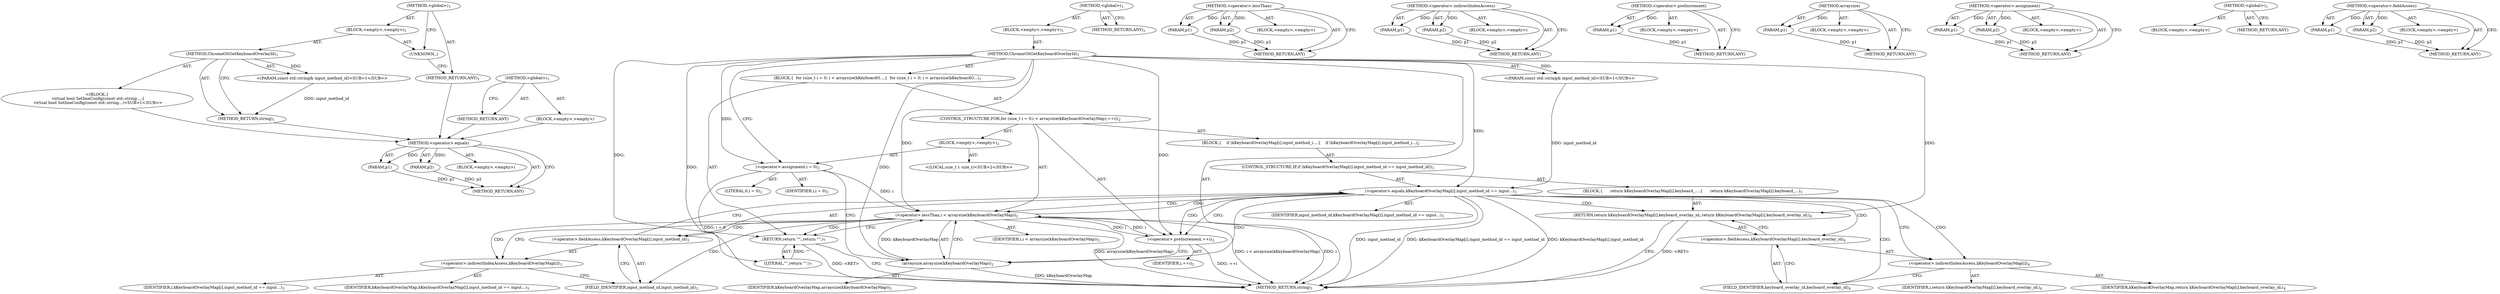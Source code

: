 digraph "&lt;global&gt;" {
vulnerable_84 [label=<(METHOD,&lt;operator&gt;.equals)>];
vulnerable_85 [label=<(PARAM,p1)>];
vulnerable_86 [label=<(PARAM,p2)>];
vulnerable_87 [label=<(BLOCK,&lt;empty&gt;,&lt;empty&gt;)>];
vulnerable_88 [label=<(METHOD_RETURN,ANY)>];
vulnerable_6 [label=<(METHOD,&lt;global&gt;)<SUB>1</SUB>>];
vulnerable_7 [label=<(BLOCK,&lt;empty&gt;,&lt;empty&gt;)<SUB>1</SUB>>];
vulnerable_8 [label=<(METHOD,ChromeOSGetKeyboardOverlayId)<SUB>1</SUB>>];
vulnerable_9 [label="<(PARAM,const std::string&amp; input_method_id)<SUB>1</SUB>>"];
vulnerable_10 [label=<(BLOCK,{
  for (size_t i = 0; i &lt; arraysize(kKeyboardO...,{
  for (size_t i = 0; i &lt; arraysize(kKeyboardO...)<SUB>1</SUB>>];
vulnerable_11 [label=<(CONTROL_STRUCTURE,FOR,for (size_t i = 0;i &lt; arraysize(kKeyboardOverlayMap);++i))<SUB>2</SUB>>];
vulnerable_12 [label=<(BLOCK,&lt;empty&gt;,&lt;empty&gt;)<SUB>2</SUB>>];
vulnerable_13 [label="<(LOCAL,size_t i: size_t)<SUB>2</SUB>>"];
vulnerable_14 [label=<(&lt;operator&gt;.assignment,i = 0)<SUB>2</SUB>>];
vulnerable_15 [label=<(IDENTIFIER,i,i = 0)<SUB>2</SUB>>];
vulnerable_16 [label=<(LITERAL,0,i = 0)<SUB>2</SUB>>];
vulnerable_17 [label=<(&lt;operator&gt;.lessThan,i &lt; arraysize(kKeyboardOverlayMap))<SUB>2</SUB>>];
vulnerable_18 [label=<(IDENTIFIER,i,i &lt; arraysize(kKeyboardOverlayMap))<SUB>2</SUB>>];
vulnerable_19 [label=<(arraysize,arraysize(kKeyboardOverlayMap))<SUB>2</SUB>>];
vulnerable_20 [label=<(IDENTIFIER,kKeyboardOverlayMap,arraysize(kKeyboardOverlayMap))<SUB>2</SUB>>];
vulnerable_21 [label=<(&lt;operator&gt;.preIncrement,++i)<SUB>2</SUB>>];
vulnerable_22 [label=<(IDENTIFIER,i,++i)<SUB>2</SUB>>];
vulnerable_23 [label=<(BLOCK,{
    if (kKeyboardOverlayMap[i].input_method_i...,{
    if (kKeyboardOverlayMap[i].input_method_i...)<SUB>2</SUB>>];
vulnerable_24 [label=<(CONTROL_STRUCTURE,IF,if (kKeyboardOverlayMap[i].input_method_id == input_method_id))<SUB>3</SUB>>];
vulnerable_25 [label=<(&lt;operator&gt;.equals,kKeyboardOverlayMap[i].input_method_id == input...)<SUB>3</SUB>>];
vulnerable_26 [label=<(&lt;operator&gt;.fieldAccess,kKeyboardOverlayMap[i].input_method_id)<SUB>3</SUB>>];
vulnerable_27 [label=<(&lt;operator&gt;.indirectIndexAccess,kKeyboardOverlayMap[i])<SUB>3</SUB>>];
vulnerable_28 [label=<(IDENTIFIER,kKeyboardOverlayMap,kKeyboardOverlayMap[i].input_method_id == input...)<SUB>3</SUB>>];
vulnerable_29 [label=<(IDENTIFIER,i,kKeyboardOverlayMap[i].input_method_id == input...)<SUB>3</SUB>>];
vulnerable_30 [label=<(FIELD_IDENTIFIER,input_method_id,input_method_id)<SUB>3</SUB>>];
vulnerable_31 [label=<(IDENTIFIER,input_method_id,kKeyboardOverlayMap[i].input_method_id == input...)<SUB>3</SUB>>];
vulnerable_32 [label=<(BLOCK,{
      return kKeyboardOverlayMap[i].keyboard_...,{
      return kKeyboardOverlayMap[i].keyboard_...)<SUB>3</SUB>>];
vulnerable_33 [label=<(RETURN,return kKeyboardOverlayMap[i].keyboard_overlay_id;,return kKeyboardOverlayMap[i].keyboard_overlay_id;)<SUB>4</SUB>>];
vulnerable_34 [label=<(&lt;operator&gt;.fieldAccess,kKeyboardOverlayMap[i].keyboard_overlay_id)<SUB>4</SUB>>];
vulnerable_35 [label=<(&lt;operator&gt;.indirectIndexAccess,kKeyboardOverlayMap[i])<SUB>4</SUB>>];
vulnerable_36 [label=<(IDENTIFIER,kKeyboardOverlayMap,return kKeyboardOverlayMap[i].keyboard_overlay_id;)<SUB>4</SUB>>];
vulnerable_37 [label=<(IDENTIFIER,i,return kKeyboardOverlayMap[i].keyboard_overlay_id;)<SUB>4</SUB>>];
vulnerable_38 [label=<(FIELD_IDENTIFIER,keyboard_overlay_id,keyboard_overlay_id)<SUB>4</SUB>>];
vulnerable_39 [label=<(RETURN,return &quot;&quot;;,return &quot;&quot;;)<SUB>7</SUB>>];
vulnerable_40 [label=<(LITERAL,&quot;&quot;,return &quot;&quot;;)<SUB>7</SUB>>];
vulnerable_41 [label=<(METHOD_RETURN,string)<SUB>1</SUB>>];
vulnerable_43 [label=<(METHOD_RETURN,ANY)<SUB>1</SUB>>];
vulnerable_71 [label=<(METHOD,&lt;operator&gt;.lessThan)>];
vulnerable_72 [label=<(PARAM,p1)>];
vulnerable_73 [label=<(PARAM,p2)>];
vulnerable_74 [label=<(BLOCK,&lt;empty&gt;,&lt;empty&gt;)>];
vulnerable_75 [label=<(METHOD_RETURN,ANY)>];
vulnerable_94 [label=<(METHOD,&lt;operator&gt;.indirectIndexAccess)>];
vulnerable_95 [label=<(PARAM,p1)>];
vulnerable_96 [label=<(PARAM,p2)>];
vulnerable_97 [label=<(BLOCK,&lt;empty&gt;,&lt;empty&gt;)>];
vulnerable_98 [label=<(METHOD_RETURN,ANY)>];
vulnerable_80 [label=<(METHOD,&lt;operator&gt;.preIncrement)>];
vulnerable_81 [label=<(PARAM,p1)>];
vulnerable_82 [label=<(BLOCK,&lt;empty&gt;,&lt;empty&gt;)>];
vulnerable_83 [label=<(METHOD_RETURN,ANY)>];
vulnerable_76 [label=<(METHOD,arraysize)>];
vulnerable_77 [label=<(PARAM,p1)>];
vulnerable_78 [label=<(BLOCK,&lt;empty&gt;,&lt;empty&gt;)>];
vulnerable_79 [label=<(METHOD_RETURN,ANY)>];
vulnerable_66 [label=<(METHOD,&lt;operator&gt;.assignment)>];
vulnerable_67 [label=<(PARAM,p1)>];
vulnerable_68 [label=<(PARAM,p2)>];
vulnerable_69 [label=<(BLOCK,&lt;empty&gt;,&lt;empty&gt;)>];
vulnerable_70 [label=<(METHOD_RETURN,ANY)>];
vulnerable_60 [label=<(METHOD,&lt;global&gt;)<SUB>1</SUB>>];
vulnerable_61 [label=<(BLOCK,&lt;empty&gt;,&lt;empty&gt;)>];
vulnerable_62 [label=<(METHOD_RETURN,ANY)>];
vulnerable_89 [label=<(METHOD,&lt;operator&gt;.fieldAccess)>];
vulnerable_90 [label=<(PARAM,p1)>];
vulnerable_91 [label=<(PARAM,p2)>];
vulnerable_92 [label=<(BLOCK,&lt;empty&gt;,&lt;empty&gt;)>];
vulnerable_93 [label=<(METHOD_RETURN,ANY)>];
fixed_6 [label=<(METHOD,&lt;global&gt;)<SUB>1</SUB>>];
fixed_7 [label=<(BLOCK,&lt;empty&gt;,&lt;empty&gt;)<SUB>1</SUB>>];
fixed_8 [label=<(METHOD,ChromeOSGetKeyboardOverlayId)<SUB>1</SUB>>];
fixed_9 [label="<(PARAM,const std::string&amp; input_method_id)<SUB>1</SUB>>"];
fixed_10 [label="<(BLOCK,{
  virtual bool SetImeConfig(const std::string...,{
  virtual bool SetImeConfig(const std::string...)<SUB>1</SUB>>"];
fixed_11 [label=<(METHOD_RETURN,string)<SUB>1</SUB>>];
fixed_13 [label=<(UNKNOWN,,)>];
fixed_14 [label=<(METHOD_RETURN,ANY)<SUB>1</SUB>>];
fixed_25 [label=<(METHOD,&lt;global&gt;)<SUB>1</SUB>>];
fixed_26 [label=<(BLOCK,&lt;empty&gt;,&lt;empty&gt;)>];
fixed_27 [label=<(METHOD_RETURN,ANY)>];
vulnerable_84 -> vulnerable_85  [key=0, label="AST: "];
vulnerable_84 -> vulnerable_85  [key=1, label="DDG: "];
vulnerable_84 -> vulnerable_87  [key=0, label="AST: "];
vulnerable_84 -> vulnerable_86  [key=0, label="AST: "];
vulnerable_84 -> vulnerable_86  [key=1, label="DDG: "];
vulnerable_84 -> vulnerable_88  [key=0, label="AST: "];
vulnerable_84 -> vulnerable_88  [key=1, label="CFG: "];
vulnerable_85 -> vulnerable_88  [key=0, label="DDG: p1"];
vulnerable_86 -> vulnerable_88  [key=0, label="DDG: p2"];
vulnerable_6 -> vulnerable_7  [key=0, label="AST: "];
vulnerable_6 -> vulnerable_43  [key=0, label="AST: "];
vulnerable_6 -> vulnerable_43  [key=1, label="CFG: "];
vulnerable_7 -> vulnerable_8  [key=0, label="AST: "];
vulnerable_8 -> vulnerable_9  [key=0, label="AST: "];
vulnerable_8 -> vulnerable_9  [key=1, label="DDG: "];
vulnerable_8 -> vulnerable_10  [key=0, label="AST: "];
vulnerable_8 -> vulnerable_41  [key=0, label="AST: "];
vulnerable_8 -> vulnerable_14  [key=0, label="CFG: "];
vulnerable_8 -> vulnerable_14  [key=1, label="DDG: "];
vulnerable_8 -> vulnerable_39  [key=0, label="DDG: "];
vulnerable_8 -> vulnerable_40  [key=0, label="DDG: "];
vulnerable_8 -> vulnerable_17  [key=0, label="DDG: "];
vulnerable_8 -> vulnerable_21  [key=0, label="DDG: "];
vulnerable_8 -> vulnerable_19  [key=0, label="DDG: "];
vulnerable_8 -> vulnerable_25  [key=0, label="DDG: "];
vulnerable_8 -> vulnerable_33  [key=0, label="DDG: "];
vulnerable_9 -> vulnerable_25  [key=0, label="DDG: input_method_id"];
vulnerable_10 -> vulnerable_11  [key=0, label="AST: "];
vulnerable_10 -> vulnerable_39  [key=0, label="AST: "];
vulnerable_11 -> vulnerable_12  [key=0, label="AST: "];
vulnerable_11 -> vulnerable_17  [key=0, label="AST: "];
vulnerable_11 -> vulnerable_21  [key=0, label="AST: "];
vulnerable_11 -> vulnerable_23  [key=0, label="AST: "];
vulnerable_12 -> vulnerable_13  [key=0, label="AST: "];
vulnerable_12 -> vulnerable_14  [key=0, label="AST: "];
vulnerable_14 -> vulnerable_15  [key=0, label="AST: "];
vulnerable_14 -> vulnerable_16  [key=0, label="AST: "];
vulnerable_14 -> vulnerable_19  [key=0, label="CFG: "];
vulnerable_14 -> vulnerable_41  [key=0, label="DDG: i = 0"];
vulnerable_14 -> vulnerable_17  [key=0, label="DDG: i"];
vulnerable_17 -> vulnerable_18  [key=0, label="AST: "];
vulnerable_17 -> vulnerable_19  [key=0, label="AST: "];
vulnerable_17 -> vulnerable_27  [key=0, label="CFG: "];
vulnerable_17 -> vulnerable_27  [key=1, label="CDG: "];
vulnerable_17 -> vulnerable_39  [key=0, label="CFG: "];
vulnerable_17 -> vulnerable_39  [key=1, label="CDG: "];
vulnerable_17 -> vulnerable_41  [key=0, label="DDG: i"];
vulnerable_17 -> vulnerable_41  [key=1, label="DDG: arraysize(kKeyboardOverlayMap)"];
vulnerable_17 -> vulnerable_41  [key=2, label="DDG: i &lt; arraysize(kKeyboardOverlayMap)"];
vulnerable_17 -> vulnerable_21  [key=0, label="DDG: i"];
vulnerable_17 -> vulnerable_30  [key=0, label="CDG: "];
vulnerable_17 -> vulnerable_26  [key=0, label="CDG: "];
vulnerable_17 -> vulnerable_25  [key=0, label="CDG: "];
vulnerable_19 -> vulnerable_20  [key=0, label="AST: "];
vulnerable_19 -> vulnerable_17  [key=0, label="CFG: "];
vulnerable_19 -> vulnerable_17  [key=1, label="DDG: kKeyboardOverlayMap"];
vulnerable_19 -> vulnerable_41  [key=0, label="DDG: kKeyboardOverlayMap"];
vulnerable_21 -> vulnerable_22  [key=0, label="AST: "];
vulnerable_21 -> vulnerable_19  [key=0, label="CFG: "];
vulnerable_21 -> vulnerable_41  [key=0, label="DDG: ++i"];
vulnerable_21 -> vulnerable_17  [key=0, label="DDG: i"];
vulnerable_23 -> vulnerable_24  [key=0, label="AST: "];
vulnerable_24 -> vulnerable_25  [key=0, label="AST: "];
vulnerable_24 -> vulnerable_32  [key=0, label="AST: "];
vulnerable_25 -> vulnerable_26  [key=0, label="AST: "];
vulnerable_25 -> vulnerable_31  [key=0, label="AST: "];
vulnerable_25 -> vulnerable_35  [key=0, label="CFG: "];
vulnerable_25 -> vulnerable_35  [key=1, label="CDG: "];
vulnerable_25 -> vulnerable_21  [key=0, label="CFG: "];
vulnerable_25 -> vulnerable_21  [key=1, label="CDG: "];
vulnerable_25 -> vulnerable_41  [key=0, label="DDG: kKeyboardOverlayMap[i].input_method_id"];
vulnerable_25 -> vulnerable_41  [key=1, label="DDG: input_method_id"];
vulnerable_25 -> vulnerable_41  [key=2, label="DDG: kKeyboardOverlayMap[i].input_method_id == input_method_id"];
vulnerable_25 -> vulnerable_17  [key=0, label="CDG: "];
vulnerable_25 -> vulnerable_34  [key=0, label="CDG: "];
vulnerable_25 -> vulnerable_33  [key=0, label="CDG: "];
vulnerable_25 -> vulnerable_19  [key=0, label="CDG: "];
vulnerable_25 -> vulnerable_38  [key=0, label="CDG: "];
vulnerable_26 -> vulnerable_27  [key=0, label="AST: "];
vulnerable_26 -> vulnerable_30  [key=0, label="AST: "];
vulnerable_26 -> vulnerable_25  [key=0, label="CFG: "];
vulnerable_27 -> vulnerable_28  [key=0, label="AST: "];
vulnerable_27 -> vulnerable_29  [key=0, label="AST: "];
vulnerable_27 -> vulnerable_30  [key=0, label="CFG: "];
vulnerable_30 -> vulnerable_26  [key=0, label="CFG: "];
vulnerable_32 -> vulnerable_33  [key=0, label="AST: "];
vulnerable_33 -> vulnerable_34  [key=0, label="AST: "];
vulnerable_33 -> vulnerable_41  [key=0, label="CFG: "];
vulnerable_33 -> vulnerable_41  [key=1, label="DDG: &lt;RET&gt;"];
vulnerable_34 -> vulnerable_35  [key=0, label="AST: "];
vulnerable_34 -> vulnerable_38  [key=0, label="AST: "];
vulnerable_34 -> vulnerable_33  [key=0, label="CFG: "];
vulnerable_35 -> vulnerable_36  [key=0, label="AST: "];
vulnerable_35 -> vulnerable_37  [key=0, label="AST: "];
vulnerable_35 -> vulnerable_38  [key=0, label="CFG: "];
vulnerable_38 -> vulnerable_34  [key=0, label="CFG: "];
vulnerable_39 -> vulnerable_40  [key=0, label="AST: "];
vulnerable_39 -> vulnerable_41  [key=0, label="CFG: "];
vulnerable_39 -> vulnerable_41  [key=1, label="DDG: &lt;RET&gt;"];
vulnerable_40 -> vulnerable_39  [key=0, label="DDG: &quot;&quot;"];
vulnerable_71 -> vulnerable_72  [key=0, label="AST: "];
vulnerable_71 -> vulnerable_72  [key=1, label="DDG: "];
vulnerable_71 -> vulnerable_74  [key=0, label="AST: "];
vulnerable_71 -> vulnerable_73  [key=0, label="AST: "];
vulnerable_71 -> vulnerable_73  [key=1, label="DDG: "];
vulnerable_71 -> vulnerable_75  [key=0, label="AST: "];
vulnerable_71 -> vulnerable_75  [key=1, label="CFG: "];
vulnerable_72 -> vulnerable_75  [key=0, label="DDG: p1"];
vulnerable_73 -> vulnerable_75  [key=0, label="DDG: p2"];
vulnerable_94 -> vulnerable_95  [key=0, label="AST: "];
vulnerable_94 -> vulnerable_95  [key=1, label="DDG: "];
vulnerable_94 -> vulnerable_97  [key=0, label="AST: "];
vulnerable_94 -> vulnerable_96  [key=0, label="AST: "];
vulnerable_94 -> vulnerable_96  [key=1, label="DDG: "];
vulnerable_94 -> vulnerable_98  [key=0, label="AST: "];
vulnerable_94 -> vulnerable_98  [key=1, label="CFG: "];
vulnerable_95 -> vulnerable_98  [key=0, label="DDG: p1"];
vulnerable_96 -> vulnerable_98  [key=0, label="DDG: p2"];
vulnerable_80 -> vulnerable_81  [key=0, label="AST: "];
vulnerable_80 -> vulnerable_81  [key=1, label="DDG: "];
vulnerable_80 -> vulnerable_82  [key=0, label="AST: "];
vulnerable_80 -> vulnerable_83  [key=0, label="AST: "];
vulnerable_80 -> vulnerable_83  [key=1, label="CFG: "];
vulnerable_81 -> vulnerable_83  [key=0, label="DDG: p1"];
vulnerable_76 -> vulnerable_77  [key=0, label="AST: "];
vulnerable_76 -> vulnerable_77  [key=1, label="DDG: "];
vulnerable_76 -> vulnerable_78  [key=0, label="AST: "];
vulnerable_76 -> vulnerable_79  [key=0, label="AST: "];
vulnerable_76 -> vulnerable_79  [key=1, label="CFG: "];
vulnerable_77 -> vulnerable_79  [key=0, label="DDG: p1"];
vulnerable_66 -> vulnerable_67  [key=0, label="AST: "];
vulnerable_66 -> vulnerable_67  [key=1, label="DDG: "];
vulnerable_66 -> vulnerable_69  [key=0, label="AST: "];
vulnerable_66 -> vulnerable_68  [key=0, label="AST: "];
vulnerable_66 -> vulnerable_68  [key=1, label="DDG: "];
vulnerable_66 -> vulnerable_70  [key=0, label="AST: "];
vulnerable_66 -> vulnerable_70  [key=1, label="CFG: "];
vulnerable_67 -> vulnerable_70  [key=0, label="DDG: p1"];
vulnerable_68 -> vulnerable_70  [key=0, label="DDG: p2"];
vulnerable_60 -> vulnerable_61  [key=0, label="AST: "];
vulnerable_60 -> vulnerable_62  [key=0, label="AST: "];
vulnerable_60 -> vulnerable_62  [key=1, label="CFG: "];
vulnerable_89 -> vulnerable_90  [key=0, label="AST: "];
vulnerable_89 -> vulnerable_90  [key=1, label="DDG: "];
vulnerable_89 -> vulnerable_92  [key=0, label="AST: "];
vulnerable_89 -> vulnerable_91  [key=0, label="AST: "];
vulnerable_89 -> vulnerable_91  [key=1, label="DDG: "];
vulnerable_89 -> vulnerable_93  [key=0, label="AST: "];
vulnerable_89 -> vulnerable_93  [key=1, label="CFG: "];
vulnerable_90 -> vulnerable_93  [key=0, label="DDG: p1"];
vulnerable_91 -> vulnerable_93  [key=0, label="DDG: p2"];
fixed_6 -> fixed_7  [key=0, label="AST: "];
fixed_6 -> fixed_14  [key=0, label="AST: "];
fixed_6 -> fixed_13  [key=0, label="CFG: "];
fixed_7 -> fixed_8  [key=0, label="AST: "];
fixed_7 -> fixed_13  [key=0, label="AST: "];
fixed_8 -> fixed_9  [key=0, label="AST: "];
fixed_8 -> fixed_9  [key=1, label="DDG: "];
fixed_8 -> fixed_10  [key=0, label="AST: "];
fixed_8 -> fixed_11  [key=0, label="AST: "];
fixed_8 -> fixed_11  [key=1, label="CFG: "];
fixed_9 -> fixed_11  [key=0, label="DDG: input_method_id"];
fixed_10 -> vulnerable_84  [key=0];
fixed_11 -> vulnerable_84  [key=0];
fixed_13 -> fixed_14  [key=0, label="CFG: "];
fixed_14 -> vulnerable_84  [key=0];
fixed_25 -> fixed_26  [key=0, label="AST: "];
fixed_25 -> fixed_27  [key=0, label="AST: "];
fixed_25 -> fixed_27  [key=1, label="CFG: "];
fixed_26 -> vulnerable_84  [key=0];
fixed_27 -> vulnerable_84  [key=0];
}
